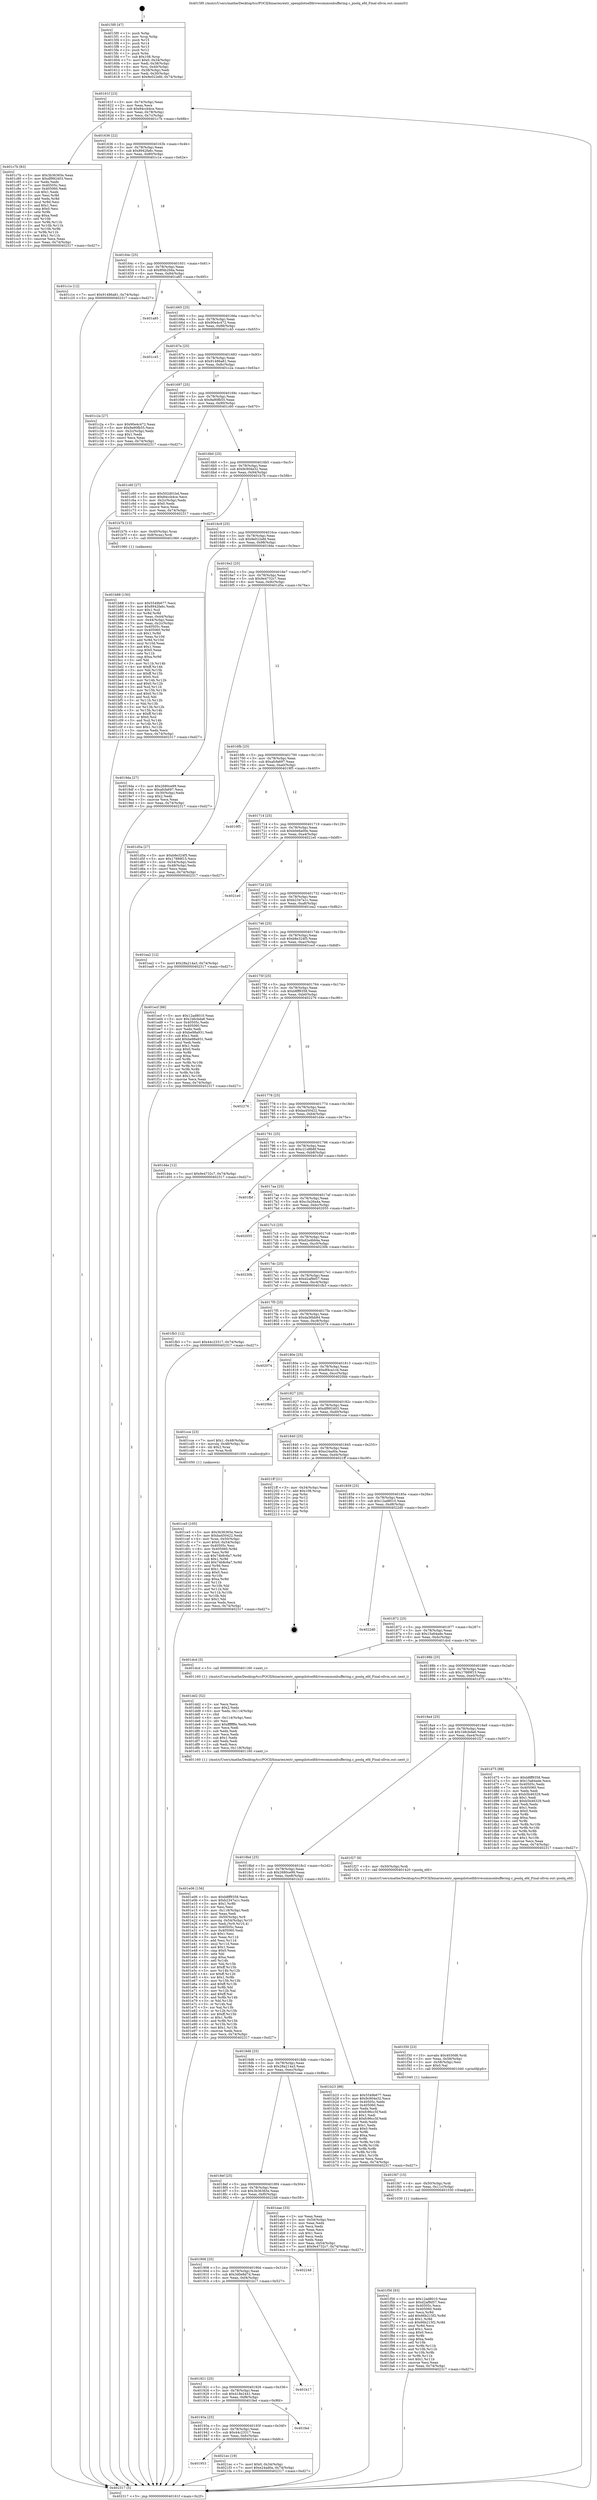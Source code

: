 digraph "0x4015f0" {
  label = "0x4015f0 (/mnt/c/Users/mathe/Desktop/tcc/POCII/binaries/extr_openpilotselfdrivecommonbuffering.c_poolq_efd_Final-ollvm.out::main(0))"
  labelloc = "t"
  node[shape=record]

  Entry [label="",width=0.3,height=0.3,shape=circle,fillcolor=black,style=filled]
  "0x40161f" [label="{
     0x40161f [23]\l
     | [instrs]\l
     &nbsp;&nbsp;0x40161f \<+3\>: mov -0x74(%rbp),%eax\l
     &nbsp;&nbsp;0x401622 \<+2\>: mov %eax,%ecx\l
     &nbsp;&nbsp;0x401624 \<+6\>: sub $0x84ccb4ce,%ecx\l
     &nbsp;&nbsp;0x40162a \<+3\>: mov %eax,-0x78(%rbp)\l
     &nbsp;&nbsp;0x40162d \<+3\>: mov %ecx,-0x7c(%rbp)\l
     &nbsp;&nbsp;0x401630 \<+6\>: je 0000000000401c7b \<main+0x68b\>\l
  }"]
  "0x401c7b" [label="{
     0x401c7b [83]\l
     | [instrs]\l
     &nbsp;&nbsp;0x401c7b \<+5\>: mov $0x3b36365e,%eax\l
     &nbsp;&nbsp;0x401c80 \<+5\>: mov $0xdf992403,%ecx\l
     &nbsp;&nbsp;0x401c85 \<+2\>: xor %edx,%edx\l
     &nbsp;&nbsp;0x401c87 \<+7\>: mov 0x40505c,%esi\l
     &nbsp;&nbsp;0x401c8e \<+7\>: mov 0x405060,%edi\l
     &nbsp;&nbsp;0x401c95 \<+3\>: sub $0x1,%edx\l
     &nbsp;&nbsp;0x401c98 \<+3\>: mov %esi,%r8d\l
     &nbsp;&nbsp;0x401c9b \<+3\>: add %edx,%r8d\l
     &nbsp;&nbsp;0x401c9e \<+4\>: imul %r8d,%esi\l
     &nbsp;&nbsp;0x401ca2 \<+3\>: and $0x1,%esi\l
     &nbsp;&nbsp;0x401ca5 \<+3\>: cmp $0x0,%esi\l
     &nbsp;&nbsp;0x401ca8 \<+4\>: sete %r9b\l
     &nbsp;&nbsp;0x401cac \<+3\>: cmp $0xa,%edi\l
     &nbsp;&nbsp;0x401caf \<+4\>: setl %r10b\l
     &nbsp;&nbsp;0x401cb3 \<+3\>: mov %r9b,%r11b\l
     &nbsp;&nbsp;0x401cb6 \<+3\>: and %r10b,%r11b\l
     &nbsp;&nbsp;0x401cb9 \<+3\>: xor %r10b,%r9b\l
     &nbsp;&nbsp;0x401cbc \<+3\>: or %r9b,%r11b\l
     &nbsp;&nbsp;0x401cbf \<+4\>: test $0x1,%r11b\l
     &nbsp;&nbsp;0x401cc3 \<+3\>: cmovne %ecx,%eax\l
     &nbsp;&nbsp;0x401cc6 \<+3\>: mov %eax,-0x74(%rbp)\l
     &nbsp;&nbsp;0x401cc9 \<+5\>: jmp 0000000000402317 \<main+0xd27\>\l
  }"]
  "0x401636" [label="{
     0x401636 [22]\l
     | [instrs]\l
     &nbsp;&nbsp;0x401636 \<+5\>: jmp 000000000040163b \<main+0x4b\>\l
     &nbsp;&nbsp;0x40163b \<+3\>: mov -0x78(%rbp),%eax\l
     &nbsp;&nbsp;0x40163e \<+5\>: sub $0x8942fa6c,%eax\l
     &nbsp;&nbsp;0x401643 \<+3\>: mov %eax,-0x80(%rbp)\l
     &nbsp;&nbsp;0x401646 \<+6\>: je 0000000000401c1e \<main+0x62e\>\l
  }"]
  Exit [label="",width=0.3,height=0.3,shape=circle,fillcolor=black,style=filled,peripheries=2]
  "0x401c1e" [label="{
     0x401c1e [12]\l
     | [instrs]\l
     &nbsp;&nbsp;0x401c1e \<+7\>: movl $0x91486a81,-0x74(%rbp)\l
     &nbsp;&nbsp;0x401c25 \<+5\>: jmp 0000000000402317 \<main+0xd27\>\l
  }"]
  "0x40164c" [label="{
     0x40164c [25]\l
     | [instrs]\l
     &nbsp;&nbsp;0x40164c \<+5\>: jmp 0000000000401651 \<main+0x61\>\l
     &nbsp;&nbsp;0x401651 \<+3\>: mov -0x78(%rbp),%eax\l
     &nbsp;&nbsp;0x401654 \<+5\>: sub $0x8f4b294a,%eax\l
     &nbsp;&nbsp;0x401659 \<+6\>: mov %eax,-0x84(%rbp)\l
     &nbsp;&nbsp;0x40165f \<+6\>: je 0000000000401a85 \<main+0x495\>\l
  }"]
  "0x401953" [label="{
     0x401953\l
  }", style=dashed]
  "0x401a85" [label="{
     0x401a85\l
  }", style=dashed]
  "0x401665" [label="{
     0x401665 [25]\l
     | [instrs]\l
     &nbsp;&nbsp;0x401665 \<+5\>: jmp 000000000040166a \<main+0x7a\>\l
     &nbsp;&nbsp;0x40166a \<+3\>: mov -0x78(%rbp),%eax\l
     &nbsp;&nbsp;0x40166d \<+5\>: sub $0x90e4c472,%eax\l
     &nbsp;&nbsp;0x401672 \<+6\>: mov %eax,-0x88(%rbp)\l
     &nbsp;&nbsp;0x401678 \<+6\>: je 0000000000401c45 \<main+0x655\>\l
  }"]
  "0x4021ec" [label="{
     0x4021ec [19]\l
     | [instrs]\l
     &nbsp;&nbsp;0x4021ec \<+7\>: movl $0x0,-0x34(%rbp)\l
     &nbsp;&nbsp;0x4021f3 \<+7\>: movl $0xe24ad0a,-0x74(%rbp)\l
     &nbsp;&nbsp;0x4021fa \<+5\>: jmp 0000000000402317 \<main+0xd27\>\l
  }"]
  "0x401c45" [label="{
     0x401c45\l
  }", style=dashed]
  "0x40167e" [label="{
     0x40167e [25]\l
     | [instrs]\l
     &nbsp;&nbsp;0x40167e \<+5\>: jmp 0000000000401683 \<main+0x93\>\l
     &nbsp;&nbsp;0x401683 \<+3\>: mov -0x78(%rbp),%eax\l
     &nbsp;&nbsp;0x401686 \<+5\>: sub $0x91486a81,%eax\l
     &nbsp;&nbsp;0x40168b \<+6\>: mov %eax,-0x8c(%rbp)\l
     &nbsp;&nbsp;0x401691 \<+6\>: je 0000000000401c2a \<main+0x63a\>\l
  }"]
  "0x40193a" [label="{
     0x40193a [25]\l
     | [instrs]\l
     &nbsp;&nbsp;0x40193a \<+5\>: jmp 000000000040193f \<main+0x34f\>\l
     &nbsp;&nbsp;0x40193f \<+3\>: mov -0x78(%rbp),%eax\l
     &nbsp;&nbsp;0x401942 \<+5\>: sub $0x44c23317,%eax\l
     &nbsp;&nbsp;0x401947 \<+6\>: mov %eax,-0xfc(%rbp)\l
     &nbsp;&nbsp;0x40194d \<+6\>: je 00000000004021ec \<main+0xbfc\>\l
  }"]
  "0x401c2a" [label="{
     0x401c2a [27]\l
     | [instrs]\l
     &nbsp;&nbsp;0x401c2a \<+5\>: mov $0x90e4c472,%eax\l
     &nbsp;&nbsp;0x401c2f \<+5\>: mov $0x9a90fb55,%ecx\l
     &nbsp;&nbsp;0x401c34 \<+3\>: mov -0x2c(%rbp),%edx\l
     &nbsp;&nbsp;0x401c37 \<+3\>: cmp $0x1,%edx\l
     &nbsp;&nbsp;0x401c3a \<+3\>: cmovl %ecx,%eax\l
     &nbsp;&nbsp;0x401c3d \<+3\>: mov %eax,-0x74(%rbp)\l
     &nbsp;&nbsp;0x401c40 \<+5\>: jmp 0000000000402317 \<main+0xd27\>\l
  }"]
  "0x401697" [label="{
     0x401697 [25]\l
     | [instrs]\l
     &nbsp;&nbsp;0x401697 \<+5\>: jmp 000000000040169c \<main+0xac\>\l
     &nbsp;&nbsp;0x40169c \<+3\>: mov -0x78(%rbp),%eax\l
     &nbsp;&nbsp;0x40169f \<+5\>: sub $0x9a90fb55,%eax\l
     &nbsp;&nbsp;0x4016a4 \<+6\>: mov %eax,-0x90(%rbp)\l
     &nbsp;&nbsp;0x4016aa \<+6\>: je 0000000000401c60 \<main+0x670\>\l
  }"]
  "0x401fed" [label="{
     0x401fed\l
  }", style=dashed]
  "0x401c60" [label="{
     0x401c60 [27]\l
     | [instrs]\l
     &nbsp;&nbsp;0x401c60 \<+5\>: mov $0x502d01bd,%eax\l
     &nbsp;&nbsp;0x401c65 \<+5\>: mov $0x84ccb4ce,%ecx\l
     &nbsp;&nbsp;0x401c6a \<+3\>: mov -0x2c(%rbp),%edx\l
     &nbsp;&nbsp;0x401c6d \<+3\>: cmp $0x0,%edx\l
     &nbsp;&nbsp;0x401c70 \<+3\>: cmove %ecx,%eax\l
     &nbsp;&nbsp;0x401c73 \<+3\>: mov %eax,-0x74(%rbp)\l
     &nbsp;&nbsp;0x401c76 \<+5\>: jmp 0000000000402317 \<main+0xd27\>\l
  }"]
  "0x4016b0" [label="{
     0x4016b0 [25]\l
     | [instrs]\l
     &nbsp;&nbsp;0x4016b0 \<+5\>: jmp 00000000004016b5 \<main+0xc5\>\l
     &nbsp;&nbsp;0x4016b5 \<+3\>: mov -0x78(%rbp),%eax\l
     &nbsp;&nbsp;0x4016b8 \<+5\>: sub $0x9c904e32,%eax\l
     &nbsp;&nbsp;0x4016bd \<+6\>: mov %eax,-0x94(%rbp)\l
     &nbsp;&nbsp;0x4016c3 \<+6\>: je 0000000000401b7b \<main+0x58b\>\l
  }"]
  "0x401921" [label="{
     0x401921 [25]\l
     | [instrs]\l
     &nbsp;&nbsp;0x401921 \<+5\>: jmp 0000000000401926 \<main+0x336\>\l
     &nbsp;&nbsp;0x401926 \<+3\>: mov -0x78(%rbp),%eax\l
     &nbsp;&nbsp;0x401929 \<+5\>: sub $0x418e2441,%eax\l
     &nbsp;&nbsp;0x40192e \<+6\>: mov %eax,-0xf8(%rbp)\l
     &nbsp;&nbsp;0x401934 \<+6\>: je 0000000000401fed \<main+0x9fd\>\l
  }"]
  "0x401b7b" [label="{
     0x401b7b [13]\l
     | [instrs]\l
     &nbsp;&nbsp;0x401b7b \<+4\>: mov -0x40(%rbp),%rax\l
     &nbsp;&nbsp;0x401b7f \<+4\>: mov 0x8(%rax),%rdi\l
     &nbsp;&nbsp;0x401b83 \<+5\>: call 0000000000401060 \<atoi@plt\>\l
     | [calls]\l
     &nbsp;&nbsp;0x401060 \{1\} (unknown)\l
  }"]
  "0x4016c9" [label="{
     0x4016c9 [25]\l
     | [instrs]\l
     &nbsp;&nbsp;0x4016c9 \<+5\>: jmp 00000000004016ce \<main+0xde\>\l
     &nbsp;&nbsp;0x4016ce \<+3\>: mov -0x78(%rbp),%eax\l
     &nbsp;&nbsp;0x4016d1 \<+5\>: sub $0x9e022efd,%eax\l
     &nbsp;&nbsp;0x4016d6 \<+6\>: mov %eax,-0x98(%rbp)\l
     &nbsp;&nbsp;0x4016dc \<+6\>: je 00000000004019da \<main+0x3ea\>\l
  }"]
  "0x401b17" [label="{
     0x401b17\l
  }", style=dashed]
  "0x4019da" [label="{
     0x4019da [27]\l
     | [instrs]\l
     &nbsp;&nbsp;0x4019da \<+5\>: mov $0x2680ce99,%eax\l
     &nbsp;&nbsp;0x4019df \<+5\>: mov $0xafcfa697,%ecx\l
     &nbsp;&nbsp;0x4019e4 \<+3\>: mov -0x30(%rbp),%edx\l
     &nbsp;&nbsp;0x4019e7 \<+3\>: cmp $0x2,%edx\l
     &nbsp;&nbsp;0x4019ea \<+3\>: cmovne %ecx,%eax\l
     &nbsp;&nbsp;0x4019ed \<+3\>: mov %eax,-0x74(%rbp)\l
     &nbsp;&nbsp;0x4019f0 \<+5\>: jmp 0000000000402317 \<main+0xd27\>\l
  }"]
  "0x4016e2" [label="{
     0x4016e2 [25]\l
     | [instrs]\l
     &nbsp;&nbsp;0x4016e2 \<+5\>: jmp 00000000004016e7 \<main+0xf7\>\l
     &nbsp;&nbsp;0x4016e7 \<+3\>: mov -0x78(%rbp),%eax\l
     &nbsp;&nbsp;0x4016ea \<+5\>: sub $0x9e4732c7,%eax\l
     &nbsp;&nbsp;0x4016ef \<+6\>: mov %eax,-0x9c(%rbp)\l
     &nbsp;&nbsp;0x4016f5 \<+6\>: je 0000000000401d5a \<main+0x76a\>\l
  }"]
  "0x402317" [label="{
     0x402317 [5]\l
     | [instrs]\l
     &nbsp;&nbsp;0x402317 \<+5\>: jmp 000000000040161f \<main+0x2f\>\l
  }"]
  "0x4015f0" [label="{
     0x4015f0 [47]\l
     | [instrs]\l
     &nbsp;&nbsp;0x4015f0 \<+1\>: push %rbp\l
     &nbsp;&nbsp;0x4015f1 \<+3\>: mov %rsp,%rbp\l
     &nbsp;&nbsp;0x4015f4 \<+2\>: push %r15\l
     &nbsp;&nbsp;0x4015f6 \<+2\>: push %r14\l
     &nbsp;&nbsp;0x4015f8 \<+2\>: push %r13\l
     &nbsp;&nbsp;0x4015fa \<+2\>: push %r12\l
     &nbsp;&nbsp;0x4015fc \<+1\>: push %rbx\l
     &nbsp;&nbsp;0x4015fd \<+7\>: sub $0x108,%rsp\l
     &nbsp;&nbsp;0x401604 \<+7\>: movl $0x0,-0x34(%rbp)\l
     &nbsp;&nbsp;0x40160b \<+3\>: mov %edi,-0x38(%rbp)\l
     &nbsp;&nbsp;0x40160e \<+4\>: mov %rsi,-0x40(%rbp)\l
     &nbsp;&nbsp;0x401612 \<+3\>: mov -0x38(%rbp),%edi\l
     &nbsp;&nbsp;0x401615 \<+3\>: mov %edi,-0x30(%rbp)\l
     &nbsp;&nbsp;0x401618 \<+7\>: movl $0x9e022efd,-0x74(%rbp)\l
  }"]
  "0x401908" [label="{
     0x401908 [25]\l
     | [instrs]\l
     &nbsp;&nbsp;0x401908 \<+5\>: jmp 000000000040190d \<main+0x31d\>\l
     &nbsp;&nbsp;0x40190d \<+3\>: mov -0x78(%rbp),%eax\l
     &nbsp;&nbsp;0x401910 \<+5\>: sub $0x3d0e8d7d,%eax\l
     &nbsp;&nbsp;0x401915 \<+6\>: mov %eax,-0xf4(%rbp)\l
     &nbsp;&nbsp;0x40191b \<+6\>: je 0000000000401b17 \<main+0x527\>\l
  }"]
  "0x401d5a" [label="{
     0x401d5a [27]\l
     | [instrs]\l
     &nbsp;&nbsp;0x401d5a \<+5\>: mov $0xb8e324f5,%eax\l
     &nbsp;&nbsp;0x401d5f \<+5\>: mov $0x17889f15,%ecx\l
     &nbsp;&nbsp;0x401d64 \<+3\>: mov -0x54(%rbp),%edx\l
     &nbsp;&nbsp;0x401d67 \<+3\>: cmp -0x48(%rbp),%edx\l
     &nbsp;&nbsp;0x401d6a \<+3\>: cmovl %ecx,%eax\l
     &nbsp;&nbsp;0x401d6d \<+3\>: mov %eax,-0x74(%rbp)\l
     &nbsp;&nbsp;0x401d70 \<+5\>: jmp 0000000000402317 \<main+0xd27\>\l
  }"]
  "0x4016fb" [label="{
     0x4016fb [25]\l
     | [instrs]\l
     &nbsp;&nbsp;0x4016fb \<+5\>: jmp 0000000000401700 \<main+0x110\>\l
     &nbsp;&nbsp;0x401700 \<+3\>: mov -0x78(%rbp),%eax\l
     &nbsp;&nbsp;0x401703 \<+5\>: sub $0xafcfa697,%eax\l
     &nbsp;&nbsp;0x401708 \<+6\>: mov %eax,-0xa0(%rbp)\l
     &nbsp;&nbsp;0x40170e \<+6\>: je 00000000004019f5 \<main+0x405\>\l
  }"]
  "0x402248" [label="{
     0x402248\l
  }", style=dashed]
  "0x4019f5" [label="{
     0x4019f5\l
  }", style=dashed]
  "0x401714" [label="{
     0x401714 [25]\l
     | [instrs]\l
     &nbsp;&nbsp;0x401714 \<+5\>: jmp 0000000000401719 \<main+0x129\>\l
     &nbsp;&nbsp;0x401719 \<+3\>: mov -0x78(%rbp),%eax\l
     &nbsp;&nbsp;0x40171c \<+5\>: sub $0xb0e6a00e,%eax\l
     &nbsp;&nbsp;0x401721 \<+6\>: mov %eax,-0xa4(%rbp)\l
     &nbsp;&nbsp;0x401727 \<+6\>: je 00000000004021e0 \<main+0xbf0\>\l
  }"]
  "0x401f56" [label="{
     0x401f56 [93]\l
     | [instrs]\l
     &nbsp;&nbsp;0x401f56 \<+5\>: mov $0x12ad8010,%eax\l
     &nbsp;&nbsp;0x401f5b \<+5\>: mov $0xd2af9d57,%esi\l
     &nbsp;&nbsp;0x401f60 \<+7\>: mov 0x40505c,%ecx\l
     &nbsp;&nbsp;0x401f67 \<+7\>: mov 0x405060,%edx\l
     &nbsp;&nbsp;0x401f6e \<+3\>: mov %ecx,%r8d\l
     &nbsp;&nbsp;0x401f71 \<+7\>: add $0x66b215f2,%r8d\l
     &nbsp;&nbsp;0x401f78 \<+4\>: sub $0x1,%r8d\l
     &nbsp;&nbsp;0x401f7c \<+7\>: sub $0x66b215f2,%r8d\l
     &nbsp;&nbsp;0x401f83 \<+4\>: imul %r8d,%ecx\l
     &nbsp;&nbsp;0x401f87 \<+3\>: and $0x1,%ecx\l
     &nbsp;&nbsp;0x401f8a \<+3\>: cmp $0x0,%ecx\l
     &nbsp;&nbsp;0x401f8d \<+4\>: sete %r9b\l
     &nbsp;&nbsp;0x401f91 \<+3\>: cmp $0xa,%edx\l
     &nbsp;&nbsp;0x401f94 \<+4\>: setl %r10b\l
     &nbsp;&nbsp;0x401f98 \<+3\>: mov %r9b,%r11b\l
     &nbsp;&nbsp;0x401f9b \<+3\>: and %r10b,%r11b\l
     &nbsp;&nbsp;0x401f9e \<+3\>: xor %r10b,%r9b\l
     &nbsp;&nbsp;0x401fa1 \<+3\>: or %r9b,%r11b\l
     &nbsp;&nbsp;0x401fa4 \<+4\>: test $0x1,%r11b\l
     &nbsp;&nbsp;0x401fa8 \<+3\>: cmovne %esi,%eax\l
     &nbsp;&nbsp;0x401fab \<+3\>: mov %eax,-0x74(%rbp)\l
     &nbsp;&nbsp;0x401fae \<+5\>: jmp 0000000000402317 \<main+0xd27\>\l
  }"]
  "0x4021e0" [label="{
     0x4021e0\l
  }", style=dashed]
  "0x40172d" [label="{
     0x40172d [25]\l
     | [instrs]\l
     &nbsp;&nbsp;0x40172d \<+5\>: jmp 0000000000401732 \<main+0x142\>\l
     &nbsp;&nbsp;0x401732 \<+3\>: mov -0x78(%rbp),%eax\l
     &nbsp;&nbsp;0x401735 \<+5\>: sub $0xb2347a1c,%eax\l
     &nbsp;&nbsp;0x40173a \<+6\>: mov %eax,-0xa8(%rbp)\l
     &nbsp;&nbsp;0x401740 \<+6\>: je 0000000000401ea2 \<main+0x8b2\>\l
  }"]
  "0x401f47" [label="{
     0x401f47 [15]\l
     | [instrs]\l
     &nbsp;&nbsp;0x401f47 \<+4\>: mov -0x50(%rbp),%rdi\l
     &nbsp;&nbsp;0x401f4b \<+6\>: mov %eax,-0x11c(%rbp)\l
     &nbsp;&nbsp;0x401f51 \<+5\>: call 0000000000401030 \<free@plt\>\l
     | [calls]\l
     &nbsp;&nbsp;0x401030 \{1\} (unknown)\l
  }"]
  "0x401ea2" [label="{
     0x401ea2 [12]\l
     | [instrs]\l
     &nbsp;&nbsp;0x401ea2 \<+7\>: movl $0x28a214a3,-0x74(%rbp)\l
     &nbsp;&nbsp;0x401ea9 \<+5\>: jmp 0000000000402317 \<main+0xd27\>\l
  }"]
  "0x401746" [label="{
     0x401746 [25]\l
     | [instrs]\l
     &nbsp;&nbsp;0x401746 \<+5\>: jmp 000000000040174b \<main+0x15b\>\l
     &nbsp;&nbsp;0x40174b \<+3\>: mov -0x78(%rbp),%eax\l
     &nbsp;&nbsp;0x40174e \<+5\>: sub $0xb8e324f5,%eax\l
     &nbsp;&nbsp;0x401753 \<+6\>: mov %eax,-0xac(%rbp)\l
     &nbsp;&nbsp;0x401759 \<+6\>: je 0000000000401ecf \<main+0x8df\>\l
  }"]
  "0x401f30" [label="{
     0x401f30 [23]\l
     | [instrs]\l
     &nbsp;&nbsp;0x401f30 \<+10\>: movabs $0x4030d6,%rdi\l
     &nbsp;&nbsp;0x401f3a \<+3\>: mov %eax,-0x58(%rbp)\l
     &nbsp;&nbsp;0x401f3d \<+3\>: mov -0x58(%rbp),%esi\l
     &nbsp;&nbsp;0x401f40 \<+2\>: mov $0x0,%al\l
     &nbsp;&nbsp;0x401f42 \<+5\>: call 0000000000401040 \<printf@plt\>\l
     | [calls]\l
     &nbsp;&nbsp;0x401040 \{1\} (unknown)\l
  }"]
  "0x401ecf" [label="{
     0x401ecf [88]\l
     | [instrs]\l
     &nbsp;&nbsp;0x401ecf \<+5\>: mov $0x12ad8010,%eax\l
     &nbsp;&nbsp;0x401ed4 \<+5\>: mov $0x1b6cbda6,%ecx\l
     &nbsp;&nbsp;0x401ed9 \<+7\>: mov 0x40505c,%edx\l
     &nbsp;&nbsp;0x401ee0 \<+7\>: mov 0x405060,%esi\l
     &nbsp;&nbsp;0x401ee7 \<+2\>: mov %edx,%edi\l
     &nbsp;&nbsp;0x401ee9 \<+6\>: sub $0xbe98a931,%edi\l
     &nbsp;&nbsp;0x401eef \<+3\>: sub $0x1,%edi\l
     &nbsp;&nbsp;0x401ef2 \<+6\>: add $0xbe98a931,%edi\l
     &nbsp;&nbsp;0x401ef8 \<+3\>: imul %edi,%edx\l
     &nbsp;&nbsp;0x401efb \<+3\>: and $0x1,%edx\l
     &nbsp;&nbsp;0x401efe \<+3\>: cmp $0x0,%edx\l
     &nbsp;&nbsp;0x401f01 \<+4\>: sete %r8b\l
     &nbsp;&nbsp;0x401f05 \<+3\>: cmp $0xa,%esi\l
     &nbsp;&nbsp;0x401f08 \<+4\>: setl %r9b\l
     &nbsp;&nbsp;0x401f0c \<+3\>: mov %r8b,%r10b\l
     &nbsp;&nbsp;0x401f0f \<+3\>: and %r9b,%r10b\l
     &nbsp;&nbsp;0x401f12 \<+3\>: xor %r9b,%r8b\l
     &nbsp;&nbsp;0x401f15 \<+3\>: or %r8b,%r10b\l
     &nbsp;&nbsp;0x401f18 \<+4\>: test $0x1,%r10b\l
     &nbsp;&nbsp;0x401f1c \<+3\>: cmovne %ecx,%eax\l
     &nbsp;&nbsp;0x401f1f \<+3\>: mov %eax,-0x74(%rbp)\l
     &nbsp;&nbsp;0x401f22 \<+5\>: jmp 0000000000402317 \<main+0xd27\>\l
  }"]
  "0x40175f" [label="{
     0x40175f [25]\l
     | [instrs]\l
     &nbsp;&nbsp;0x40175f \<+5\>: jmp 0000000000401764 \<main+0x174\>\l
     &nbsp;&nbsp;0x401764 \<+3\>: mov -0x78(%rbp),%eax\l
     &nbsp;&nbsp;0x401767 \<+5\>: sub $0xb8ff9358,%eax\l
     &nbsp;&nbsp;0x40176c \<+6\>: mov %eax,-0xb0(%rbp)\l
     &nbsp;&nbsp;0x401772 \<+6\>: je 0000000000402276 \<main+0xc86\>\l
  }"]
  "0x4018ef" [label="{
     0x4018ef [25]\l
     | [instrs]\l
     &nbsp;&nbsp;0x4018ef \<+5\>: jmp 00000000004018f4 \<main+0x304\>\l
     &nbsp;&nbsp;0x4018f4 \<+3\>: mov -0x78(%rbp),%eax\l
     &nbsp;&nbsp;0x4018f7 \<+5\>: sub $0x3b36365e,%eax\l
     &nbsp;&nbsp;0x4018fc \<+6\>: mov %eax,-0xf0(%rbp)\l
     &nbsp;&nbsp;0x401902 \<+6\>: je 0000000000402248 \<main+0xc58\>\l
  }"]
  "0x402276" [label="{
     0x402276\l
  }", style=dashed]
  "0x401778" [label="{
     0x401778 [25]\l
     | [instrs]\l
     &nbsp;&nbsp;0x401778 \<+5\>: jmp 000000000040177d \<main+0x18d\>\l
     &nbsp;&nbsp;0x40177d \<+3\>: mov -0x78(%rbp),%eax\l
     &nbsp;&nbsp;0x401780 \<+5\>: sub $0xba450422,%eax\l
     &nbsp;&nbsp;0x401785 \<+6\>: mov %eax,-0xb4(%rbp)\l
     &nbsp;&nbsp;0x40178b \<+6\>: je 0000000000401d4e \<main+0x75e\>\l
  }"]
  "0x401eae" [label="{
     0x401eae [33]\l
     | [instrs]\l
     &nbsp;&nbsp;0x401eae \<+2\>: xor %eax,%eax\l
     &nbsp;&nbsp;0x401eb0 \<+3\>: mov -0x54(%rbp),%ecx\l
     &nbsp;&nbsp;0x401eb3 \<+2\>: mov %eax,%edx\l
     &nbsp;&nbsp;0x401eb5 \<+2\>: sub %ecx,%edx\l
     &nbsp;&nbsp;0x401eb7 \<+2\>: mov %eax,%ecx\l
     &nbsp;&nbsp;0x401eb9 \<+3\>: sub $0x1,%ecx\l
     &nbsp;&nbsp;0x401ebc \<+2\>: add %ecx,%edx\l
     &nbsp;&nbsp;0x401ebe \<+2\>: sub %edx,%eax\l
     &nbsp;&nbsp;0x401ec0 \<+3\>: mov %eax,-0x54(%rbp)\l
     &nbsp;&nbsp;0x401ec3 \<+7\>: movl $0x9e4732c7,-0x74(%rbp)\l
     &nbsp;&nbsp;0x401eca \<+5\>: jmp 0000000000402317 \<main+0xd27\>\l
  }"]
  "0x401d4e" [label="{
     0x401d4e [12]\l
     | [instrs]\l
     &nbsp;&nbsp;0x401d4e \<+7\>: movl $0x9e4732c7,-0x74(%rbp)\l
     &nbsp;&nbsp;0x401d55 \<+5\>: jmp 0000000000402317 \<main+0xd27\>\l
  }"]
  "0x401791" [label="{
     0x401791 [25]\l
     | [instrs]\l
     &nbsp;&nbsp;0x401791 \<+5\>: jmp 0000000000401796 \<main+0x1a6\>\l
     &nbsp;&nbsp;0x401796 \<+3\>: mov -0x78(%rbp),%eax\l
     &nbsp;&nbsp;0x401799 \<+5\>: sub $0xc21d8b6f,%eax\l
     &nbsp;&nbsp;0x40179e \<+6\>: mov %eax,-0xb8(%rbp)\l
     &nbsp;&nbsp;0x4017a4 \<+6\>: je 0000000000401fbf \<main+0x9cf\>\l
  }"]
  "0x401e06" [label="{
     0x401e06 [156]\l
     | [instrs]\l
     &nbsp;&nbsp;0x401e06 \<+5\>: mov $0xb8ff9358,%ecx\l
     &nbsp;&nbsp;0x401e0b \<+5\>: mov $0xb2347a1c,%edx\l
     &nbsp;&nbsp;0x401e10 \<+3\>: mov $0x1,%r8b\l
     &nbsp;&nbsp;0x401e13 \<+2\>: xor %esi,%esi\l
     &nbsp;&nbsp;0x401e15 \<+6\>: mov -0x118(%rbp),%edi\l
     &nbsp;&nbsp;0x401e1b \<+3\>: imul %eax,%edi\l
     &nbsp;&nbsp;0x401e1e \<+4\>: mov -0x50(%rbp),%r9\l
     &nbsp;&nbsp;0x401e22 \<+4\>: movslq -0x54(%rbp),%r10\l
     &nbsp;&nbsp;0x401e26 \<+4\>: mov %edi,(%r9,%r10,4)\l
     &nbsp;&nbsp;0x401e2a \<+7\>: mov 0x40505c,%eax\l
     &nbsp;&nbsp;0x401e31 \<+7\>: mov 0x405060,%edi\l
     &nbsp;&nbsp;0x401e38 \<+3\>: sub $0x1,%esi\l
     &nbsp;&nbsp;0x401e3b \<+3\>: mov %eax,%r11d\l
     &nbsp;&nbsp;0x401e3e \<+3\>: add %esi,%r11d\l
     &nbsp;&nbsp;0x401e41 \<+4\>: imul %r11d,%eax\l
     &nbsp;&nbsp;0x401e45 \<+3\>: and $0x1,%eax\l
     &nbsp;&nbsp;0x401e48 \<+3\>: cmp $0x0,%eax\l
     &nbsp;&nbsp;0x401e4b \<+3\>: sete %bl\l
     &nbsp;&nbsp;0x401e4e \<+3\>: cmp $0xa,%edi\l
     &nbsp;&nbsp;0x401e51 \<+4\>: setl %r14b\l
     &nbsp;&nbsp;0x401e55 \<+3\>: mov %bl,%r15b\l
     &nbsp;&nbsp;0x401e58 \<+4\>: xor $0xff,%r15b\l
     &nbsp;&nbsp;0x401e5c \<+3\>: mov %r14b,%r12b\l
     &nbsp;&nbsp;0x401e5f \<+4\>: xor $0xff,%r12b\l
     &nbsp;&nbsp;0x401e63 \<+4\>: xor $0x1,%r8b\l
     &nbsp;&nbsp;0x401e67 \<+3\>: mov %r15b,%r13b\l
     &nbsp;&nbsp;0x401e6a \<+4\>: and $0xff,%r13b\l
     &nbsp;&nbsp;0x401e6e \<+3\>: and %r8b,%bl\l
     &nbsp;&nbsp;0x401e71 \<+3\>: mov %r12b,%al\l
     &nbsp;&nbsp;0x401e74 \<+2\>: and $0xff,%al\l
     &nbsp;&nbsp;0x401e76 \<+3\>: and %r8b,%r14b\l
     &nbsp;&nbsp;0x401e79 \<+3\>: or %bl,%r13b\l
     &nbsp;&nbsp;0x401e7c \<+3\>: or %r14b,%al\l
     &nbsp;&nbsp;0x401e7f \<+3\>: xor %al,%r13b\l
     &nbsp;&nbsp;0x401e82 \<+3\>: or %r12b,%r15b\l
     &nbsp;&nbsp;0x401e85 \<+4\>: xor $0xff,%r15b\l
     &nbsp;&nbsp;0x401e89 \<+4\>: or $0x1,%r8b\l
     &nbsp;&nbsp;0x401e8d \<+3\>: and %r8b,%r15b\l
     &nbsp;&nbsp;0x401e90 \<+3\>: or %r15b,%r13b\l
     &nbsp;&nbsp;0x401e93 \<+4\>: test $0x1,%r13b\l
     &nbsp;&nbsp;0x401e97 \<+3\>: cmovne %edx,%ecx\l
     &nbsp;&nbsp;0x401e9a \<+3\>: mov %ecx,-0x74(%rbp)\l
     &nbsp;&nbsp;0x401e9d \<+5\>: jmp 0000000000402317 \<main+0xd27\>\l
  }"]
  "0x401fbf" [label="{
     0x401fbf\l
  }", style=dashed]
  "0x4017aa" [label="{
     0x4017aa [25]\l
     | [instrs]\l
     &nbsp;&nbsp;0x4017aa \<+5\>: jmp 00000000004017af \<main+0x1bf\>\l
     &nbsp;&nbsp;0x4017af \<+3\>: mov -0x78(%rbp),%eax\l
     &nbsp;&nbsp;0x4017b2 \<+5\>: sub $0xc3a26a4a,%eax\l
     &nbsp;&nbsp;0x4017b7 \<+6\>: mov %eax,-0xbc(%rbp)\l
     &nbsp;&nbsp;0x4017bd \<+6\>: je 0000000000402055 \<main+0xa65\>\l
  }"]
  "0x401dd2" [label="{
     0x401dd2 [52]\l
     | [instrs]\l
     &nbsp;&nbsp;0x401dd2 \<+2\>: xor %ecx,%ecx\l
     &nbsp;&nbsp;0x401dd4 \<+5\>: mov $0x2,%edx\l
     &nbsp;&nbsp;0x401dd9 \<+6\>: mov %edx,-0x114(%rbp)\l
     &nbsp;&nbsp;0x401ddf \<+1\>: cltd\l
     &nbsp;&nbsp;0x401de0 \<+6\>: mov -0x114(%rbp),%esi\l
     &nbsp;&nbsp;0x401de6 \<+2\>: idiv %esi\l
     &nbsp;&nbsp;0x401de8 \<+6\>: imul $0xfffffffe,%edx,%edx\l
     &nbsp;&nbsp;0x401dee \<+2\>: mov %ecx,%edi\l
     &nbsp;&nbsp;0x401df0 \<+2\>: sub %edx,%edi\l
     &nbsp;&nbsp;0x401df2 \<+2\>: mov %ecx,%edx\l
     &nbsp;&nbsp;0x401df4 \<+3\>: sub $0x1,%edx\l
     &nbsp;&nbsp;0x401df7 \<+2\>: add %edx,%edi\l
     &nbsp;&nbsp;0x401df9 \<+2\>: sub %edi,%ecx\l
     &nbsp;&nbsp;0x401dfb \<+6\>: mov %ecx,-0x118(%rbp)\l
     &nbsp;&nbsp;0x401e01 \<+5\>: call 0000000000401160 \<next_i\>\l
     | [calls]\l
     &nbsp;&nbsp;0x401160 \{1\} (/mnt/c/Users/mathe/Desktop/tcc/POCII/binaries/extr_openpilotselfdrivecommonbuffering.c_poolq_efd_Final-ollvm.out::next_i)\l
  }"]
  "0x402055" [label="{
     0x402055\l
  }", style=dashed]
  "0x4017c3" [label="{
     0x4017c3 [25]\l
     | [instrs]\l
     &nbsp;&nbsp;0x4017c3 \<+5\>: jmp 00000000004017c8 \<main+0x1d8\>\l
     &nbsp;&nbsp;0x4017c8 \<+3\>: mov -0x78(%rbp),%eax\l
     &nbsp;&nbsp;0x4017cb \<+5\>: sub $0xd2a4bb4a,%eax\l
     &nbsp;&nbsp;0x4017d0 \<+6\>: mov %eax,-0xc0(%rbp)\l
     &nbsp;&nbsp;0x4017d6 \<+6\>: je 000000000040230b \<main+0xd1b\>\l
  }"]
  "0x401ce5" [label="{
     0x401ce5 [105]\l
     | [instrs]\l
     &nbsp;&nbsp;0x401ce5 \<+5\>: mov $0x3b36365e,%ecx\l
     &nbsp;&nbsp;0x401cea \<+5\>: mov $0xba450422,%edx\l
     &nbsp;&nbsp;0x401cef \<+4\>: mov %rax,-0x50(%rbp)\l
     &nbsp;&nbsp;0x401cf3 \<+7\>: movl $0x0,-0x54(%rbp)\l
     &nbsp;&nbsp;0x401cfa \<+7\>: mov 0x40505c,%esi\l
     &nbsp;&nbsp;0x401d01 \<+8\>: mov 0x405060,%r8d\l
     &nbsp;&nbsp;0x401d09 \<+3\>: mov %esi,%r9d\l
     &nbsp;&nbsp;0x401d0c \<+7\>: sub $0x74b8c6a7,%r9d\l
     &nbsp;&nbsp;0x401d13 \<+4\>: sub $0x1,%r9d\l
     &nbsp;&nbsp;0x401d17 \<+7\>: add $0x74b8c6a7,%r9d\l
     &nbsp;&nbsp;0x401d1e \<+4\>: imul %r9d,%esi\l
     &nbsp;&nbsp;0x401d22 \<+3\>: and $0x1,%esi\l
     &nbsp;&nbsp;0x401d25 \<+3\>: cmp $0x0,%esi\l
     &nbsp;&nbsp;0x401d28 \<+4\>: sete %r10b\l
     &nbsp;&nbsp;0x401d2c \<+4\>: cmp $0xa,%r8d\l
     &nbsp;&nbsp;0x401d30 \<+4\>: setl %r11b\l
     &nbsp;&nbsp;0x401d34 \<+3\>: mov %r10b,%bl\l
     &nbsp;&nbsp;0x401d37 \<+3\>: and %r11b,%bl\l
     &nbsp;&nbsp;0x401d3a \<+3\>: xor %r11b,%r10b\l
     &nbsp;&nbsp;0x401d3d \<+3\>: or %r10b,%bl\l
     &nbsp;&nbsp;0x401d40 \<+3\>: test $0x1,%bl\l
     &nbsp;&nbsp;0x401d43 \<+3\>: cmovne %edx,%ecx\l
     &nbsp;&nbsp;0x401d46 \<+3\>: mov %ecx,-0x74(%rbp)\l
     &nbsp;&nbsp;0x401d49 \<+5\>: jmp 0000000000402317 \<main+0xd27\>\l
  }"]
  "0x40230b" [label="{
     0x40230b\l
  }", style=dashed]
  "0x4017dc" [label="{
     0x4017dc [25]\l
     | [instrs]\l
     &nbsp;&nbsp;0x4017dc \<+5\>: jmp 00000000004017e1 \<main+0x1f1\>\l
     &nbsp;&nbsp;0x4017e1 \<+3\>: mov -0x78(%rbp),%eax\l
     &nbsp;&nbsp;0x4017e4 \<+5\>: sub $0xd2af9d57,%eax\l
     &nbsp;&nbsp;0x4017e9 \<+6\>: mov %eax,-0xc4(%rbp)\l
     &nbsp;&nbsp;0x4017ef \<+6\>: je 0000000000401fb3 \<main+0x9c3\>\l
  }"]
  "0x401b88" [label="{
     0x401b88 [150]\l
     | [instrs]\l
     &nbsp;&nbsp;0x401b88 \<+5\>: mov $0x5549b677,%ecx\l
     &nbsp;&nbsp;0x401b8d \<+5\>: mov $0x8942fa6c,%edx\l
     &nbsp;&nbsp;0x401b92 \<+3\>: mov $0x1,%sil\l
     &nbsp;&nbsp;0x401b95 \<+3\>: xor %r8d,%r8d\l
     &nbsp;&nbsp;0x401b98 \<+3\>: mov %eax,-0x44(%rbp)\l
     &nbsp;&nbsp;0x401b9b \<+3\>: mov -0x44(%rbp),%eax\l
     &nbsp;&nbsp;0x401b9e \<+3\>: mov %eax,-0x2c(%rbp)\l
     &nbsp;&nbsp;0x401ba1 \<+7\>: mov 0x40505c,%eax\l
     &nbsp;&nbsp;0x401ba8 \<+8\>: mov 0x405060,%r9d\l
     &nbsp;&nbsp;0x401bb0 \<+4\>: sub $0x1,%r8d\l
     &nbsp;&nbsp;0x401bb4 \<+3\>: mov %eax,%r10d\l
     &nbsp;&nbsp;0x401bb7 \<+3\>: add %r8d,%r10d\l
     &nbsp;&nbsp;0x401bba \<+4\>: imul %r10d,%eax\l
     &nbsp;&nbsp;0x401bbe \<+3\>: and $0x1,%eax\l
     &nbsp;&nbsp;0x401bc1 \<+3\>: cmp $0x0,%eax\l
     &nbsp;&nbsp;0x401bc4 \<+4\>: sete %r11b\l
     &nbsp;&nbsp;0x401bc8 \<+4\>: cmp $0xa,%r9d\l
     &nbsp;&nbsp;0x401bcc \<+3\>: setl %bl\l
     &nbsp;&nbsp;0x401bcf \<+3\>: mov %r11b,%r14b\l
     &nbsp;&nbsp;0x401bd2 \<+4\>: xor $0xff,%r14b\l
     &nbsp;&nbsp;0x401bd6 \<+3\>: mov %bl,%r15b\l
     &nbsp;&nbsp;0x401bd9 \<+4\>: xor $0xff,%r15b\l
     &nbsp;&nbsp;0x401bdd \<+4\>: xor $0x0,%sil\l
     &nbsp;&nbsp;0x401be1 \<+3\>: mov %r14b,%r12b\l
     &nbsp;&nbsp;0x401be4 \<+4\>: and $0x0,%r12b\l
     &nbsp;&nbsp;0x401be8 \<+3\>: and %sil,%r11b\l
     &nbsp;&nbsp;0x401beb \<+3\>: mov %r15b,%r13b\l
     &nbsp;&nbsp;0x401bee \<+4\>: and $0x0,%r13b\l
     &nbsp;&nbsp;0x401bf2 \<+3\>: and %sil,%bl\l
     &nbsp;&nbsp;0x401bf5 \<+3\>: or %r11b,%r12b\l
     &nbsp;&nbsp;0x401bf8 \<+3\>: or %bl,%r13b\l
     &nbsp;&nbsp;0x401bfb \<+3\>: xor %r13b,%r12b\l
     &nbsp;&nbsp;0x401bfe \<+3\>: or %r15b,%r14b\l
     &nbsp;&nbsp;0x401c01 \<+4\>: xor $0xff,%r14b\l
     &nbsp;&nbsp;0x401c05 \<+4\>: or $0x0,%sil\l
     &nbsp;&nbsp;0x401c09 \<+3\>: and %sil,%r14b\l
     &nbsp;&nbsp;0x401c0c \<+3\>: or %r14b,%r12b\l
     &nbsp;&nbsp;0x401c0f \<+4\>: test $0x1,%r12b\l
     &nbsp;&nbsp;0x401c13 \<+3\>: cmovne %edx,%ecx\l
     &nbsp;&nbsp;0x401c16 \<+3\>: mov %ecx,-0x74(%rbp)\l
     &nbsp;&nbsp;0x401c19 \<+5\>: jmp 0000000000402317 \<main+0xd27\>\l
  }"]
  "0x401fb3" [label="{
     0x401fb3 [12]\l
     | [instrs]\l
     &nbsp;&nbsp;0x401fb3 \<+7\>: movl $0x44c23317,-0x74(%rbp)\l
     &nbsp;&nbsp;0x401fba \<+5\>: jmp 0000000000402317 \<main+0xd27\>\l
  }"]
  "0x4017f5" [label="{
     0x4017f5 [25]\l
     | [instrs]\l
     &nbsp;&nbsp;0x4017f5 \<+5\>: jmp 00000000004017fa \<main+0x20a\>\l
     &nbsp;&nbsp;0x4017fa \<+3\>: mov -0x78(%rbp),%eax\l
     &nbsp;&nbsp;0x4017fd \<+5\>: sub $0xda36bb84,%eax\l
     &nbsp;&nbsp;0x401802 \<+6\>: mov %eax,-0xc8(%rbp)\l
     &nbsp;&nbsp;0x401808 \<+6\>: je 0000000000402074 \<main+0xa84\>\l
  }"]
  "0x4018d6" [label="{
     0x4018d6 [25]\l
     | [instrs]\l
     &nbsp;&nbsp;0x4018d6 \<+5\>: jmp 00000000004018db \<main+0x2eb\>\l
     &nbsp;&nbsp;0x4018db \<+3\>: mov -0x78(%rbp),%eax\l
     &nbsp;&nbsp;0x4018de \<+5\>: sub $0x28a214a3,%eax\l
     &nbsp;&nbsp;0x4018e3 \<+6\>: mov %eax,-0xec(%rbp)\l
     &nbsp;&nbsp;0x4018e9 \<+6\>: je 0000000000401eae \<main+0x8be\>\l
  }"]
  "0x402074" [label="{
     0x402074\l
  }", style=dashed]
  "0x40180e" [label="{
     0x40180e [25]\l
     | [instrs]\l
     &nbsp;&nbsp;0x40180e \<+5\>: jmp 0000000000401813 \<main+0x223\>\l
     &nbsp;&nbsp;0x401813 \<+3\>: mov -0x78(%rbp),%eax\l
     &nbsp;&nbsp;0x401816 \<+5\>: sub $0xdf4ca1cd,%eax\l
     &nbsp;&nbsp;0x40181b \<+6\>: mov %eax,-0xcc(%rbp)\l
     &nbsp;&nbsp;0x401821 \<+6\>: je 00000000004020bb \<main+0xacb\>\l
  }"]
  "0x401b23" [label="{
     0x401b23 [88]\l
     | [instrs]\l
     &nbsp;&nbsp;0x401b23 \<+5\>: mov $0x5549b677,%eax\l
     &nbsp;&nbsp;0x401b28 \<+5\>: mov $0x9c904e32,%ecx\l
     &nbsp;&nbsp;0x401b2d \<+7\>: mov 0x40505c,%edx\l
     &nbsp;&nbsp;0x401b34 \<+7\>: mov 0x405060,%esi\l
     &nbsp;&nbsp;0x401b3b \<+2\>: mov %edx,%edi\l
     &nbsp;&nbsp;0x401b3d \<+6\>: sub $0xfc96cc5f,%edi\l
     &nbsp;&nbsp;0x401b43 \<+3\>: sub $0x1,%edi\l
     &nbsp;&nbsp;0x401b46 \<+6\>: add $0xfc96cc5f,%edi\l
     &nbsp;&nbsp;0x401b4c \<+3\>: imul %edi,%edx\l
     &nbsp;&nbsp;0x401b4f \<+3\>: and $0x1,%edx\l
     &nbsp;&nbsp;0x401b52 \<+3\>: cmp $0x0,%edx\l
     &nbsp;&nbsp;0x401b55 \<+4\>: sete %r8b\l
     &nbsp;&nbsp;0x401b59 \<+3\>: cmp $0xa,%esi\l
     &nbsp;&nbsp;0x401b5c \<+4\>: setl %r9b\l
     &nbsp;&nbsp;0x401b60 \<+3\>: mov %r8b,%r10b\l
     &nbsp;&nbsp;0x401b63 \<+3\>: and %r9b,%r10b\l
     &nbsp;&nbsp;0x401b66 \<+3\>: xor %r9b,%r8b\l
     &nbsp;&nbsp;0x401b69 \<+3\>: or %r8b,%r10b\l
     &nbsp;&nbsp;0x401b6c \<+4\>: test $0x1,%r10b\l
     &nbsp;&nbsp;0x401b70 \<+3\>: cmovne %ecx,%eax\l
     &nbsp;&nbsp;0x401b73 \<+3\>: mov %eax,-0x74(%rbp)\l
     &nbsp;&nbsp;0x401b76 \<+5\>: jmp 0000000000402317 \<main+0xd27\>\l
  }"]
  "0x4020bb" [label="{
     0x4020bb\l
  }", style=dashed]
  "0x401827" [label="{
     0x401827 [25]\l
     | [instrs]\l
     &nbsp;&nbsp;0x401827 \<+5\>: jmp 000000000040182c \<main+0x23c\>\l
     &nbsp;&nbsp;0x40182c \<+3\>: mov -0x78(%rbp),%eax\l
     &nbsp;&nbsp;0x40182f \<+5\>: sub $0xdf992403,%eax\l
     &nbsp;&nbsp;0x401834 \<+6\>: mov %eax,-0xd0(%rbp)\l
     &nbsp;&nbsp;0x40183a \<+6\>: je 0000000000401cce \<main+0x6de\>\l
  }"]
  "0x4018bd" [label="{
     0x4018bd [25]\l
     | [instrs]\l
     &nbsp;&nbsp;0x4018bd \<+5\>: jmp 00000000004018c2 \<main+0x2d2\>\l
     &nbsp;&nbsp;0x4018c2 \<+3\>: mov -0x78(%rbp),%eax\l
     &nbsp;&nbsp;0x4018c5 \<+5\>: sub $0x2680ce99,%eax\l
     &nbsp;&nbsp;0x4018ca \<+6\>: mov %eax,-0xe8(%rbp)\l
     &nbsp;&nbsp;0x4018d0 \<+6\>: je 0000000000401b23 \<main+0x533\>\l
  }"]
  "0x401cce" [label="{
     0x401cce [23]\l
     | [instrs]\l
     &nbsp;&nbsp;0x401cce \<+7\>: movl $0x1,-0x48(%rbp)\l
     &nbsp;&nbsp;0x401cd5 \<+4\>: movslq -0x48(%rbp),%rax\l
     &nbsp;&nbsp;0x401cd9 \<+4\>: shl $0x2,%rax\l
     &nbsp;&nbsp;0x401cdd \<+3\>: mov %rax,%rdi\l
     &nbsp;&nbsp;0x401ce0 \<+5\>: call 0000000000401050 \<malloc@plt\>\l
     | [calls]\l
     &nbsp;&nbsp;0x401050 \{1\} (unknown)\l
  }"]
  "0x401840" [label="{
     0x401840 [25]\l
     | [instrs]\l
     &nbsp;&nbsp;0x401840 \<+5\>: jmp 0000000000401845 \<main+0x255\>\l
     &nbsp;&nbsp;0x401845 \<+3\>: mov -0x78(%rbp),%eax\l
     &nbsp;&nbsp;0x401848 \<+5\>: sub $0xe24ad0a,%eax\l
     &nbsp;&nbsp;0x40184d \<+6\>: mov %eax,-0xd4(%rbp)\l
     &nbsp;&nbsp;0x401853 \<+6\>: je 00000000004021ff \<main+0xc0f\>\l
  }"]
  "0x401f27" [label="{
     0x401f27 [9]\l
     | [instrs]\l
     &nbsp;&nbsp;0x401f27 \<+4\>: mov -0x50(%rbp),%rdi\l
     &nbsp;&nbsp;0x401f2b \<+5\>: call 0000000000401420 \<poolq_efd\>\l
     | [calls]\l
     &nbsp;&nbsp;0x401420 \{1\} (/mnt/c/Users/mathe/Desktop/tcc/POCII/binaries/extr_openpilotselfdrivecommonbuffering.c_poolq_efd_Final-ollvm.out::poolq_efd)\l
  }"]
  "0x4021ff" [label="{
     0x4021ff [21]\l
     | [instrs]\l
     &nbsp;&nbsp;0x4021ff \<+3\>: mov -0x34(%rbp),%eax\l
     &nbsp;&nbsp;0x402202 \<+7\>: add $0x108,%rsp\l
     &nbsp;&nbsp;0x402209 \<+1\>: pop %rbx\l
     &nbsp;&nbsp;0x40220a \<+2\>: pop %r12\l
     &nbsp;&nbsp;0x40220c \<+2\>: pop %r13\l
     &nbsp;&nbsp;0x40220e \<+2\>: pop %r14\l
     &nbsp;&nbsp;0x402210 \<+2\>: pop %r15\l
     &nbsp;&nbsp;0x402212 \<+1\>: pop %rbp\l
     &nbsp;&nbsp;0x402213 \<+1\>: ret\l
  }"]
  "0x401859" [label="{
     0x401859 [25]\l
     | [instrs]\l
     &nbsp;&nbsp;0x401859 \<+5\>: jmp 000000000040185e \<main+0x26e\>\l
     &nbsp;&nbsp;0x40185e \<+3\>: mov -0x78(%rbp),%eax\l
     &nbsp;&nbsp;0x401861 \<+5\>: sub $0x12ad8010,%eax\l
     &nbsp;&nbsp;0x401866 \<+6\>: mov %eax,-0xd8(%rbp)\l
     &nbsp;&nbsp;0x40186c \<+6\>: je 00000000004022d0 \<main+0xce0\>\l
  }"]
  "0x4018a4" [label="{
     0x4018a4 [25]\l
     | [instrs]\l
     &nbsp;&nbsp;0x4018a4 \<+5\>: jmp 00000000004018a9 \<main+0x2b9\>\l
     &nbsp;&nbsp;0x4018a9 \<+3\>: mov -0x78(%rbp),%eax\l
     &nbsp;&nbsp;0x4018ac \<+5\>: sub $0x1b6cbda6,%eax\l
     &nbsp;&nbsp;0x4018b1 \<+6\>: mov %eax,-0xe4(%rbp)\l
     &nbsp;&nbsp;0x4018b7 \<+6\>: je 0000000000401f27 \<main+0x937\>\l
  }"]
  "0x4022d0" [label="{
     0x4022d0\l
  }", style=dashed]
  "0x401872" [label="{
     0x401872 [25]\l
     | [instrs]\l
     &nbsp;&nbsp;0x401872 \<+5\>: jmp 0000000000401877 \<main+0x287\>\l
     &nbsp;&nbsp;0x401877 \<+3\>: mov -0x78(%rbp),%eax\l
     &nbsp;&nbsp;0x40187a \<+5\>: sub $0x15a64ade,%eax\l
     &nbsp;&nbsp;0x40187f \<+6\>: mov %eax,-0xdc(%rbp)\l
     &nbsp;&nbsp;0x401885 \<+6\>: je 0000000000401dcd \<main+0x7dd\>\l
  }"]
  "0x401d75" [label="{
     0x401d75 [88]\l
     | [instrs]\l
     &nbsp;&nbsp;0x401d75 \<+5\>: mov $0xb8ff9358,%eax\l
     &nbsp;&nbsp;0x401d7a \<+5\>: mov $0x15a64ade,%ecx\l
     &nbsp;&nbsp;0x401d7f \<+7\>: mov 0x40505c,%edx\l
     &nbsp;&nbsp;0x401d86 \<+7\>: mov 0x405060,%esi\l
     &nbsp;&nbsp;0x401d8d \<+2\>: mov %edx,%edi\l
     &nbsp;&nbsp;0x401d8f \<+6\>: sub $0xb5b46329,%edi\l
     &nbsp;&nbsp;0x401d95 \<+3\>: sub $0x1,%edi\l
     &nbsp;&nbsp;0x401d98 \<+6\>: add $0xb5b46329,%edi\l
     &nbsp;&nbsp;0x401d9e \<+3\>: imul %edi,%edx\l
     &nbsp;&nbsp;0x401da1 \<+3\>: and $0x1,%edx\l
     &nbsp;&nbsp;0x401da4 \<+3\>: cmp $0x0,%edx\l
     &nbsp;&nbsp;0x401da7 \<+4\>: sete %r8b\l
     &nbsp;&nbsp;0x401dab \<+3\>: cmp $0xa,%esi\l
     &nbsp;&nbsp;0x401dae \<+4\>: setl %r9b\l
     &nbsp;&nbsp;0x401db2 \<+3\>: mov %r8b,%r10b\l
     &nbsp;&nbsp;0x401db5 \<+3\>: and %r9b,%r10b\l
     &nbsp;&nbsp;0x401db8 \<+3\>: xor %r9b,%r8b\l
     &nbsp;&nbsp;0x401dbb \<+3\>: or %r8b,%r10b\l
     &nbsp;&nbsp;0x401dbe \<+4\>: test $0x1,%r10b\l
     &nbsp;&nbsp;0x401dc2 \<+3\>: cmovne %ecx,%eax\l
     &nbsp;&nbsp;0x401dc5 \<+3\>: mov %eax,-0x74(%rbp)\l
     &nbsp;&nbsp;0x401dc8 \<+5\>: jmp 0000000000402317 \<main+0xd27\>\l
  }"]
  "0x401dcd" [label="{
     0x401dcd [5]\l
     | [instrs]\l
     &nbsp;&nbsp;0x401dcd \<+5\>: call 0000000000401160 \<next_i\>\l
     | [calls]\l
     &nbsp;&nbsp;0x401160 \{1\} (/mnt/c/Users/mathe/Desktop/tcc/POCII/binaries/extr_openpilotselfdrivecommonbuffering.c_poolq_efd_Final-ollvm.out::next_i)\l
  }"]
  "0x40188b" [label="{
     0x40188b [25]\l
     | [instrs]\l
     &nbsp;&nbsp;0x40188b \<+5\>: jmp 0000000000401890 \<main+0x2a0\>\l
     &nbsp;&nbsp;0x401890 \<+3\>: mov -0x78(%rbp),%eax\l
     &nbsp;&nbsp;0x401893 \<+5\>: sub $0x17889f15,%eax\l
     &nbsp;&nbsp;0x401898 \<+6\>: mov %eax,-0xe0(%rbp)\l
     &nbsp;&nbsp;0x40189e \<+6\>: je 0000000000401d75 \<main+0x785\>\l
  }"]
  Entry -> "0x4015f0" [label=" 1"]
  "0x40161f" -> "0x401c7b" [label=" 1"]
  "0x40161f" -> "0x401636" [label=" 19"]
  "0x4021ff" -> Exit [label=" 1"]
  "0x401636" -> "0x401c1e" [label=" 1"]
  "0x401636" -> "0x40164c" [label=" 18"]
  "0x4021ec" -> "0x402317" [label=" 1"]
  "0x40164c" -> "0x401a85" [label=" 0"]
  "0x40164c" -> "0x401665" [label=" 18"]
  "0x40193a" -> "0x401953" [label=" 0"]
  "0x401665" -> "0x401c45" [label=" 0"]
  "0x401665" -> "0x40167e" [label=" 18"]
  "0x40193a" -> "0x4021ec" [label=" 1"]
  "0x40167e" -> "0x401c2a" [label=" 1"]
  "0x40167e" -> "0x401697" [label=" 17"]
  "0x401921" -> "0x40193a" [label=" 1"]
  "0x401697" -> "0x401c60" [label=" 1"]
  "0x401697" -> "0x4016b0" [label=" 16"]
  "0x401921" -> "0x401fed" [label=" 0"]
  "0x4016b0" -> "0x401b7b" [label=" 1"]
  "0x4016b0" -> "0x4016c9" [label=" 15"]
  "0x401908" -> "0x401921" [label=" 1"]
  "0x4016c9" -> "0x4019da" [label=" 1"]
  "0x4016c9" -> "0x4016e2" [label=" 14"]
  "0x4019da" -> "0x402317" [label=" 1"]
  "0x4015f0" -> "0x40161f" [label=" 1"]
  "0x402317" -> "0x40161f" [label=" 19"]
  "0x401908" -> "0x401b17" [label=" 0"]
  "0x4016e2" -> "0x401d5a" [label=" 2"]
  "0x4016e2" -> "0x4016fb" [label=" 12"]
  "0x4018ef" -> "0x401908" [label=" 1"]
  "0x4016fb" -> "0x4019f5" [label=" 0"]
  "0x4016fb" -> "0x401714" [label=" 12"]
  "0x4018ef" -> "0x402248" [label=" 0"]
  "0x401714" -> "0x4021e0" [label=" 0"]
  "0x401714" -> "0x40172d" [label=" 12"]
  "0x401fb3" -> "0x402317" [label=" 1"]
  "0x40172d" -> "0x401ea2" [label=" 1"]
  "0x40172d" -> "0x401746" [label=" 11"]
  "0x401f56" -> "0x402317" [label=" 1"]
  "0x401746" -> "0x401ecf" [label=" 1"]
  "0x401746" -> "0x40175f" [label=" 10"]
  "0x401f47" -> "0x401f56" [label=" 1"]
  "0x40175f" -> "0x402276" [label=" 0"]
  "0x40175f" -> "0x401778" [label=" 10"]
  "0x401f30" -> "0x401f47" [label=" 1"]
  "0x401778" -> "0x401d4e" [label=" 1"]
  "0x401778" -> "0x401791" [label=" 9"]
  "0x401f27" -> "0x401f30" [label=" 1"]
  "0x401791" -> "0x401fbf" [label=" 0"]
  "0x401791" -> "0x4017aa" [label=" 9"]
  "0x401eae" -> "0x402317" [label=" 1"]
  "0x4017aa" -> "0x402055" [label=" 0"]
  "0x4017aa" -> "0x4017c3" [label=" 9"]
  "0x4018d6" -> "0x4018ef" [label=" 1"]
  "0x4017c3" -> "0x40230b" [label=" 0"]
  "0x4017c3" -> "0x4017dc" [label=" 9"]
  "0x4018d6" -> "0x401eae" [label=" 1"]
  "0x4017dc" -> "0x401fb3" [label=" 1"]
  "0x4017dc" -> "0x4017f5" [label=" 8"]
  "0x401ecf" -> "0x402317" [label=" 1"]
  "0x4017f5" -> "0x402074" [label=" 0"]
  "0x4017f5" -> "0x40180e" [label=" 8"]
  "0x401ea2" -> "0x402317" [label=" 1"]
  "0x40180e" -> "0x4020bb" [label=" 0"]
  "0x40180e" -> "0x401827" [label=" 8"]
  "0x401e06" -> "0x402317" [label=" 1"]
  "0x401827" -> "0x401cce" [label=" 1"]
  "0x401827" -> "0x401840" [label=" 7"]
  "0x401dcd" -> "0x401dd2" [label=" 1"]
  "0x401840" -> "0x4021ff" [label=" 1"]
  "0x401840" -> "0x401859" [label=" 6"]
  "0x401d75" -> "0x402317" [label=" 1"]
  "0x401859" -> "0x4022d0" [label=" 0"]
  "0x401859" -> "0x401872" [label=" 6"]
  "0x401d4e" -> "0x402317" [label=" 1"]
  "0x401872" -> "0x401dcd" [label=" 1"]
  "0x401872" -> "0x40188b" [label=" 5"]
  "0x401ce5" -> "0x402317" [label=" 1"]
  "0x40188b" -> "0x401d75" [label=" 1"]
  "0x40188b" -> "0x4018a4" [label=" 4"]
  "0x401d5a" -> "0x402317" [label=" 2"]
  "0x4018a4" -> "0x401f27" [label=" 1"]
  "0x4018a4" -> "0x4018bd" [label=" 3"]
  "0x401dd2" -> "0x401e06" [label=" 1"]
  "0x4018bd" -> "0x401b23" [label=" 1"]
  "0x4018bd" -> "0x4018d6" [label=" 2"]
  "0x401b23" -> "0x402317" [label=" 1"]
  "0x401b7b" -> "0x401b88" [label=" 1"]
  "0x401b88" -> "0x402317" [label=" 1"]
  "0x401c1e" -> "0x402317" [label=" 1"]
  "0x401c2a" -> "0x402317" [label=" 1"]
  "0x401c60" -> "0x402317" [label=" 1"]
  "0x401c7b" -> "0x402317" [label=" 1"]
  "0x401cce" -> "0x401ce5" [label=" 1"]
}
